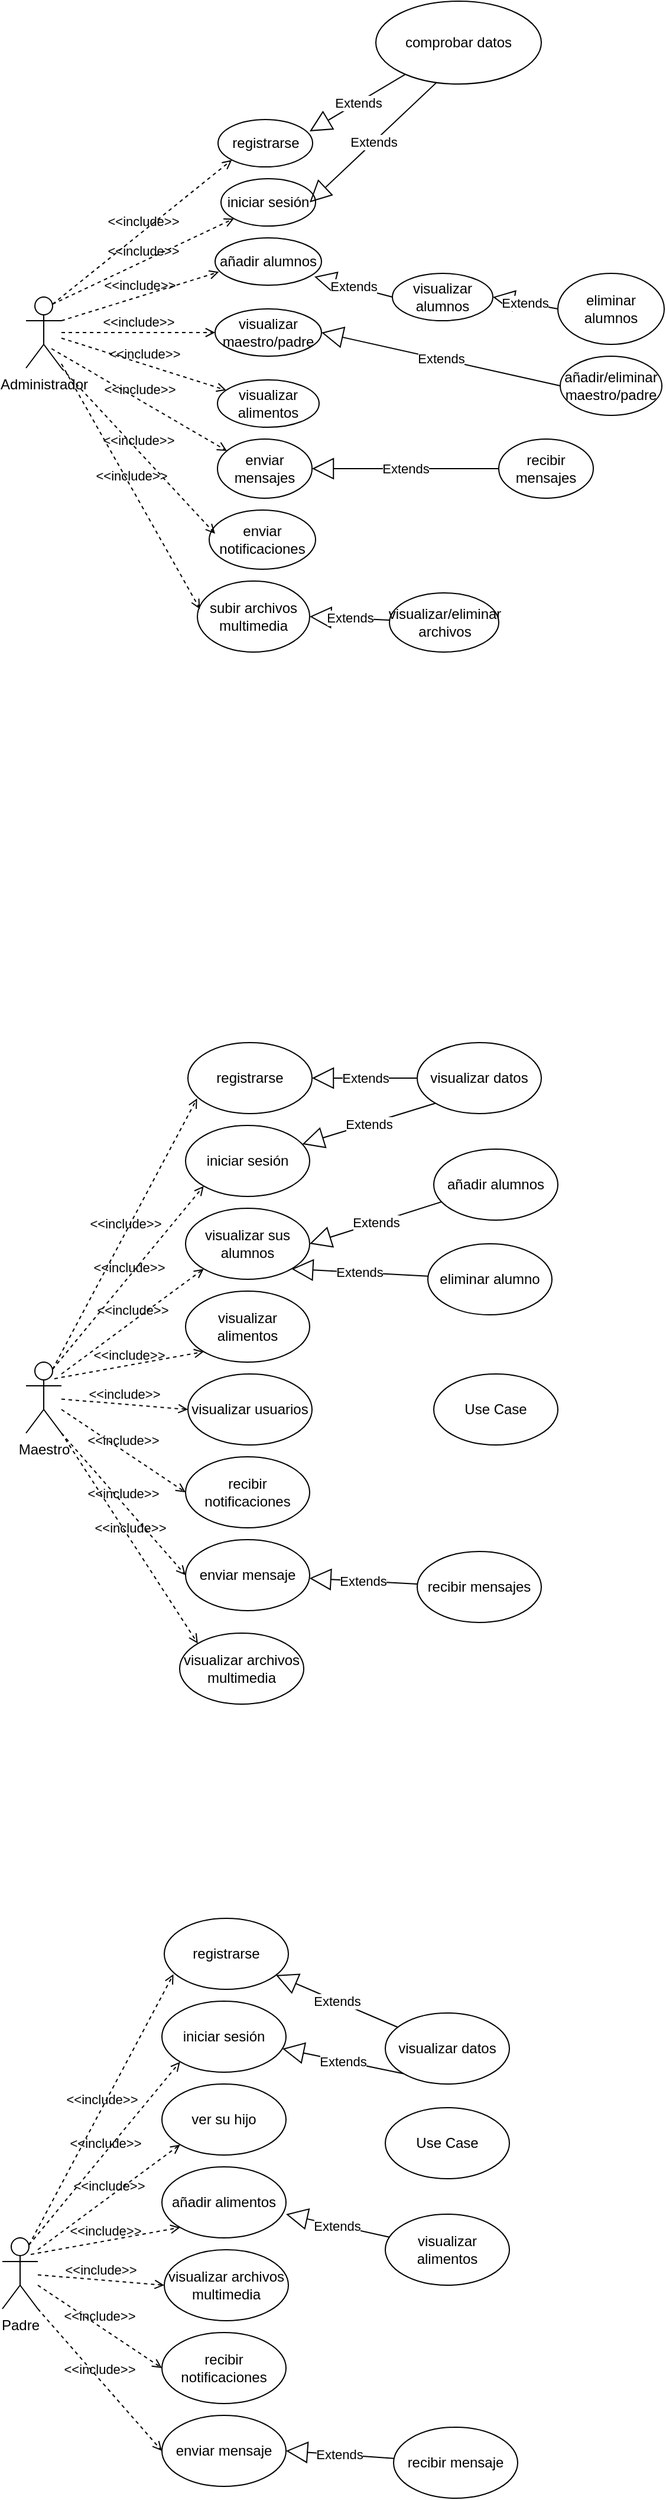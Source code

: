 <mxfile version="14.7.0" type="github">
  <diagram id="Rd4Ij3cNA8xpCBLCCMMN" name="Page-1">
    <mxGraphModel dx="1038" dy="1717" grid="1" gridSize="10" guides="1" tooltips="1" connect="1" arrows="1" fold="1" page="1" pageScale="1" pageWidth="827" pageHeight="1169" math="0" shadow="0">
      <root>
        <mxCell id="0" />
        <mxCell id="1" parent="0" />
        <mxCell id="-ip3mRISZE-mA6Em4dH5-1" value="Administrador" style="shape=umlActor;verticalLabelPosition=bottom;verticalAlign=top;html=1;" parent="1" vertex="1">
          <mxGeometry x="90" y="40" width="30" height="60" as="geometry" />
        </mxCell>
        <mxCell id="-ip3mRISZE-mA6Em4dH5-3" value="Maestro&lt;br&gt;" style="shape=umlActor;verticalLabelPosition=bottom;verticalAlign=top;html=1;" parent="1" vertex="1">
          <mxGeometry x="90" y="940" width="30" height="60" as="geometry" />
        </mxCell>
        <mxCell id="-ip3mRISZE-mA6Em4dH5-10" value="registrarse" style="ellipse;whiteSpace=wrap;html=1;" parent="1" vertex="1">
          <mxGeometry x="252.5" y="-110" width="80" height="40" as="geometry" />
        </mxCell>
        <mxCell id="-ip3mRISZE-mA6Em4dH5-11" value="iniciar sesión" style="ellipse;whiteSpace=wrap;html=1;" parent="1" vertex="1">
          <mxGeometry x="255" y="-60" width="80" height="40" as="geometry" />
        </mxCell>
        <mxCell id="-ip3mRISZE-mA6Em4dH5-12" value="añadir alumnos" style="ellipse;whiteSpace=wrap;html=1;" parent="1" vertex="1">
          <mxGeometry x="250" y="-10" width="90" height="40" as="geometry" />
        </mxCell>
        <mxCell id="-ip3mRISZE-mA6Em4dH5-13" value="visualizar maestro/padre" style="ellipse;whiteSpace=wrap;html=1;" parent="1" vertex="1">
          <mxGeometry x="250" y="50" width="90" height="40" as="geometry" />
        </mxCell>
        <mxCell id="-ip3mRISZE-mA6Em4dH5-14" value="visualizar alumnos" style="ellipse;whiteSpace=wrap;html=1;" parent="1" vertex="1">
          <mxGeometry x="400" y="20" width="85" height="40" as="geometry" />
        </mxCell>
        <mxCell id="-ip3mRISZE-mA6Em4dH5-17" value="visualizar alimentos" style="ellipse;whiteSpace=wrap;html=1;" parent="1" vertex="1">
          <mxGeometry x="252" y="110" width="86" height="40" as="geometry" />
        </mxCell>
        <mxCell id="-ip3mRISZE-mA6Em4dH5-18" value="enviar mensajes" style="ellipse;whiteSpace=wrap;html=1;" parent="1" vertex="1">
          <mxGeometry x="252" y="160" width="80" height="50" as="geometry" />
        </mxCell>
        <mxCell id="-ip3mRISZE-mA6Em4dH5-19" value="enviar notificaciones" style="ellipse;whiteSpace=wrap;html=1;" parent="1" vertex="1">
          <mxGeometry x="245" y="220" width="90" height="50" as="geometry" />
        </mxCell>
        <mxCell id="-ip3mRISZE-mA6Em4dH5-21" value="Extends" style="endArrow=block;endSize=16;endFill=0;html=1;entryX=1;entryY=0.5;entryDx=0;entryDy=0;exitX=0;exitY=0.5;exitDx=0;exitDy=0;" parent="1" source="-ip3mRISZE-mA6Em4dH5-22" target="-ip3mRISZE-mA6Em4dH5-14" edge="1">
          <mxGeometry width="160" relative="1" as="geometry">
            <mxPoint x="410" y="140" as="sourcePoint" />
            <mxPoint x="450" y="110" as="targetPoint" />
          </mxGeometry>
        </mxCell>
        <mxCell id="-ip3mRISZE-mA6Em4dH5-22" value="eliminar alumnos" style="ellipse;whiteSpace=wrap;html=1;" parent="1" vertex="1">
          <mxGeometry x="540" y="20" width="90" height="60" as="geometry" />
        </mxCell>
        <mxCell id="-ip3mRISZE-mA6Em4dH5-24" value="añadir/eliminar maestro/padre" style="ellipse;whiteSpace=wrap;html=1;" parent="1" vertex="1">
          <mxGeometry x="542" y="90" width="86" height="50" as="geometry" />
        </mxCell>
        <mxCell id="-ip3mRISZE-mA6Em4dH5-26" value="Extends" style="endArrow=block;endSize=16;endFill=0;html=1;entryX=1;entryY=0.5;entryDx=0;entryDy=0;exitX=0;exitY=0.5;exitDx=0;exitDy=0;" parent="1" source="-ip3mRISZE-mA6Em4dH5-24" target="-ip3mRISZE-mA6Em4dH5-13" edge="1">
          <mxGeometry width="160" relative="1" as="geometry">
            <mxPoint x="410" y="90" as="sourcePoint" />
            <mxPoint x="460" y="50" as="targetPoint" />
          </mxGeometry>
        </mxCell>
        <mxCell id="-ip3mRISZE-mA6Em4dH5-28" value="comprobar datos" style="ellipse;whiteSpace=wrap;html=1;" parent="1" vertex="1">
          <mxGeometry x="386" y="-210" width="140" height="70" as="geometry" />
        </mxCell>
        <mxCell id="-ip3mRISZE-mA6Em4dH5-30" value="Extends" style="endArrow=block;endSize=16;endFill=0;html=1;" parent="1" source="-ip3mRISZE-mA6Em4dH5-28" edge="1">
          <mxGeometry width="160" relative="1" as="geometry">
            <mxPoint x="190" y="-160" as="sourcePoint" />
            <mxPoint x="330" y="-100" as="targetPoint" />
          </mxGeometry>
        </mxCell>
        <mxCell id="-ip3mRISZE-mA6Em4dH5-31" value="Extends" style="endArrow=block;endSize=16;endFill=0;html=1;exitX=0.366;exitY=0.983;exitDx=0;exitDy=0;exitPerimeter=0;" parent="1" source="-ip3mRISZE-mA6Em4dH5-28" edge="1">
          <mxGeometry width="160" relative="1" as="geometry">
            <mxPoint x="420.977" y="-138.2" as="sourcePoint" />
            <mxPoint x="330" y="-40" as="targetPoint" />
          </mxGeometry>
        </mxCell>
        <mxCell id="-ip3mRISZE-mA6Em4dH5-35" value="Extends" style="endArrow=block;endSize=16;endFill=0;html=1;entryX=0.933;entryY=0.82;entryDx=0;entryDy=0;exitX=0;exitY=0.5;exitDx=0;exitDy=0;entryPerimeter=0;" parent="1" source="-ip3mRISZE-mA6Em4dH5-14" target="-ip3mRISZE-mA6Em4dH5-12" edge="1">
          <mxGeometry width="160" relative="1" as="geometry">
            <mxPoint x="550" y="60" as="sourcePoint" />
            <mxPoint x="475" y="50" as="targetPoint" />
          </mxGeometry>
        </mxCell>
        <mxCell id="-ip3mRISZE-mA6Em4dH5-41" value="subir archivos multimedia" style="ellipse;whiteSpace=wrap;html=1;" parent="1" vertex="1">
          <mxGeometry x="235" y="280" width="95" height="60" as="geometry" />
        </mxCell>
        <mxCell id="-ip3mRISZE-mA6Em4dH5-44" value="visualizar/eliminar archivos" style="ellipse;whiteSpace=wrap;html=1;" parent="1" vertex="1">
          <mxGeometry x="397.5" y="290" width="92.5" height="50" as="geometry" />
        </mxCell>
        <mxCell id="-ip3mRISZE-mA6Em4dH5-45" value="Extends" style="endArrow=block;endSize=16;endFill=0;html=1;entryX=1;entryY=0.5;entryDx=0;entryDy=0;" parent="1" source="-ip3mRISZE-mA6Em4dH5-44" target="-ip3mRISZE-mA6Em4dH5-41" edge="1">
          <mxGeometry width="160" relative="1" as="geometry">
            <mxPoint x="552" y="125" as="sourcePoint" />
            <mxPoint x="350" y="80" as="targetPoint" />
          </mxGeometry>
        </mxCell>
        <mxCell id="Giucm0nm3MPma1HTVCax-2" value="&amp;lt;&amp;lt;include&amp;gt;&amp;gt;" style="html=1;verticalAlign=bottom;labelBackgroundColor=none;endArrow=open;endFill=0;dashed=1;entryX=0.023;entryY=0.393;entryDx=0;entryDy=0;entryPerimeter=0;" edge="1" parent="1" source="-ip3mRISZE-mA6Em4dH5-1" target="-ip3mRISZE-mA6Em4dH5-41">
          <mxGeometry width="160" relative="1" as="geometry">
            <mxPoint x="92.5" y="190" as="sourcePoint" />
            <mxPoint x="252.5" y="190" as="targetPoint" />
          </mxGeometry>
        </mxCell>
        <mxCell id="Giucm0nm3MPma1HTVCax-3" value="&amp;lt;&amp;lt;include&amp;gt;&amp;gt;" style="html=1;verticalAlign=bottom;labelBackgroundColor=none;endArrow=open;endFill=0;dashed=1;exitX=1;exitY=1;exitDx=0;exitDy=0;exitPerimeter=0;" edge="1" parent="1" source="-ip3mRISZE-mA6Em4dH5-1">
          <mxGeometry width="160" relative="1" as="geometry">
            <mxPoint x="130" y="107.692" as="sourcePoint" />
            <mxPoint x="250" y="240" as="targetPoint" />
          </mxGeometry>
        </mxCell>
        <mxCell id="Giucm0nm3MPma1HTVCax-4" value="&amp;lt;&amp;lt;include&amp;gt;&amp;gt;" style="html=1;verticalAlign=bottom;labelBackgroundColor=none;endArrow=open;endFill=0;dashed=1;exitX=0.72;exitY=0.727;exitDx=0;exitDy=0;exitPerimeter=0;" edge="1" parent="1" source="-ip3mRISZE-mA6Em4dH5-1">
          <mxGeometry width="160" relative="1" as="geometry">
            <mxPoint x="140" y="117.692" as="sourcePoint" />
            <mxPoint x="260" y="170" as="targetPoint" />
          </mxGeometry>
        </mxCell>
        <mxCell id="Giucm0nm3MPma1HTVCax-5" value="&amp;lt;&amp;lt;include&amp;gt;&amp;gt;" style="html=1;verticalAlign=bottom;labelBackgroundColor=none;endArrow=open;endFill=0;dashed=1;" edge="1" parent="1" source="-ip3mRISZE-mA6Em4dH5-1" target="-ip3mRISZE-mA6Em4dH5-17">
          <mxGeometry width="160" relative="1" as="geometry">
            <mxPoint x="150" y="127.692" as="sourcePoint" />
            <mxPoint x="265" y="340" as="targetPoint" />
          </mxGeometry>
        </mxCell>
        <mxCell id="Giucm0nm3MPma1HTVCax-6" value="&amp;lt;&amp;lt;include&amp;gt;&amp;gt;" style="html=1;verticalAlign=bottom;labelBackgroundColor=none;endArrow=open;endFill=0;dashed=1;" edge="1" parent="1" source="-ip3mRISZE-mA6Em4dH5-1" target="-ip3mRISZE-mA6Em4dH5-13">
          <mxGeometry width="160" relative="1" as="geometry">
            <mxPoint x="160" y="137.692" as="sourcePoint" />
            <mxPoint x="275" y="350" as="targetPoint" />
          </mxGeometry>
        </mxCell>
        <mxCell id="Giucm0nm3MPma1HTVCax-7" value="&amp;lt;&amp;lt;include&amp;gt;&amp;gt;" style="html=1;verticalAlign=bottom;labelBackgroundColor=none;endArrow=open;endFill=0;dashed=1;entryX=0.036;entryY=0.72;entryDx=0;entryDy=0;exitX=1;exitY=0.333;exitDx=0;exitDy=0;exitPerimeter=0;entryPerimeter=0;" edge="1" parent="1" source="-ip3mRISZE-mA6Em4dH5-1" target="-ip3mRISZE-mA6Em4dH5-12">
          <mxGeometry width="160" relative="1" as="geometry">
            <mxPoint x="170" y="147.692" as="sourcePoint" />
            <mxPoint x="285" y="360" as="targetPoint" />
          </mxGeometry>
        </mxCell>
        <mxCell id="Giucm0nm3MPma1HTVCax-8" value="&amp;lt;&amp;lt;include&amp;gt;&amp;gt;" style="html=1;verticalAlign=bottom;labelBackgroundColor=none;endArrow=open;endFill=0;dashed=1;entryX=0;entryY=1;entryDx=0;entryDy=0;exitX=0.75;exitY=0.1;exitDx=0;exitDy=0;exitPerimeter=0;" edge="1" parent="1" source="-ip3mRISZE-mA6Em4dH5-1" target="-ip3mRISZE-mA6Em4dH5-10">
          <mxGeometry width="160" relative="1" as="geometry">
            <mxPoint x="180" y="157.692" as="sourcePoint" />
            <mxPoint x="240" y="-90" as="targetPoint" />
          </mxGeometry>
        </mxCell>
        <mxCell id="Giucm0nm3MPma1HTVCax-10" value="Extends" style="endArrow=block;endSize=16;endFill=0;html=1;entryX=1;entryY=0.5;entryDx=0;entryDy=0;" edge="1" parent="1" source="Giucm0nm3MPma1HTVCax-11" target="-ip3mRISZE-mA6Em4dH5-18">
          <mxGeometry width="160" relative="1" as="geometry">
            <mxPoint x="552" y="125" as="sourcePoint" />
            <mxPoint x="350" y="80" as="targetPoint" />
          </mxGeometry>
        </mxCell>
        <mxCell id="Giucm0nm3MPma1HTVCax-11" value="recibir mensajes" style="ellipse;whiteSpace=wrap;html=1;" vertex="1" parent="1">
          <mxGeometry x="490" y="160" width="80" height="50" as="geometry" />
        </mxCell>
        <mxCell id="Giucm0nm3MPma1HTVCax-12" value="visualizar sus alumnos" style="ellipse;whiteSpace=wrap;html=1;" vertex="1" parent="1">
          <mxGeometry x="225" y="810" width="105" height="60" as="geometry" />
        </mxCell>
        <mxCell id="Giucm0nm3MPma1HTVCax-13" value="iniciar sesión" style="ellipse;whiteSpace=wrap;html=1;" vertex="1" parent="1">
          <mxGeometry x="225" y="740" width="105" height="60" as="geometry" />
        </mxCell>
        <mxCell id="Giucm0nm3MPma1HTVCax-14" value="registrarse" style="ellipse;whiteSpace=wrap;html=1;" vertex="1" parent="1">
          <mxGeometry x="227" y="670" width="105" height="60" as="geometry" />
        </mxCell>
        <mxCell id="Giucm0nm3MPma1HTVCax-15" value="visualizar alimentos" style="ellipse;whiteSpace=wrap;html=1;" vertex="1" parent="1">
          <mxGeometry x="225" y="880" width="105" height="60" as="geometry" />
        </mxCell>
        <mxCell id="Giucm0nm3MPma1HTVCax-16" value="visualizar usuarios" style="ellipse;whiteSpace=wrap;html=1;" vertex="1" parent="1">
          <mxGeometry x="227" y="950" width="105" height="60" as="geometry" />
        </mxCell>
        <mxCell id="Giucm0nm3MPma1HTVCax-17" value="recibir notificaciones" style="ellipse;whiteSpace=wrap;html=1;" vertex="1" parent="1">
          <mxGeometry x="225" y="1020" width="105" height="60" as="geometry" />
        </mxCell>
        <mxCell id="Giucm0nm3MPma1HTVCax-18" value="enviar mensaje" style="ellipse;whiteSpace=wrap;html=1;" vertex="1" parent="1">
          <mxGeometry x="225" y="1090" width="105" height="60" as="geometry" />
        </mxCell>
        <mxCell id="Giucm0nm3MPma1HTVCax-19" value="visualizar datos" style="ellipse;whiteSpace=wrap;html=1;" vertex="1" parent="1">
          <mxGeometry x="421" y="670" width="105" height="60" as="geometry" />
        </mxCell>
        <mxCell id="Giucm0nm3MPma1HTVCax-20" value="añadir alumnos" style="ellipse;whiteSpace=wrap;html=1;" vertex="1" parent="1">
          <mxGeometry x="435" y="760" width="105" height="60" as="geometry" />
        </mxCell>
        <mxCell id="Giucm0nm3MPma1HTVCax-22" value="visualizar archivos multimedia" style="ellipse;whiteSpace=wrap;html=1;" vertex="1" parent="1">
          <mxGeometry x="220" y="1169" width="105" height="60" as="geometry" />
        </mxCell>
        <mxCell id="Giucm0nm3MPma1HTVCax-23" value="recibir mensajes" style="ellipse;whiteSpace=wrap;html=1;" vertex="1" parent="1">
          <mxGeometry x="421" y="1100" width="105" height="60" as="geometry" />
        </mxCell>
        <mxCell id="Giucm0nm3MPma1HTVCax-24" value="eliminar alumno" style="ellipse;whiteSpace=wrap;html=1;" vertex="1" parent="1">
          <mxGeometry x="430" y="840" width="105" height="60" as="geometry" />
        </mxCell>
        <mxCell id="Giucm0nm3MPma1HTVCax-25" value="Use Case" style="ellipse;whiteSpace=wrap;html=1;" vertex="1" parent="1">
          <mxGeometry x="435" y="950" width="105" height="60" as="geometry" />
        </mxCell>
        <mxCell id="Giucm0nm3MPma1HTVCax-26" value="Extends" style="endArrow=block;endSize=16;endFill=0;html=1;" edge="1" parent="1" source="Giucm0nm3MPma1HTVCax-19" target="Giucm0nm3MPma1HTVCax-14">
          <mxGeometry width="160" relative="1" as="geometry">
            <mxPoint x="489.824" y="682.96" as="sourcePoint" />
            <mxPoint x="422.17" y="680" as="targetPoint" />
          </mxGeometry>
        </mxCell>
        <mxCell id="Giucm0nm3MPma1HTVCax-27" value="&amp;lt;&amp;lt;include&amp;gt;&amp;gt;" style="html=1;verticalAlign=bottom;labelBackgroundColor=none;endArrow=open;endFill=0;dashed=1;entryX=0.074;entryY=0.787;entryDx=0;entryDy=0;exitX=0.75;exitY=0.1;exitDx=0;exitDy=0;exitPerimeter=0;entryPerimeter=0;" edge="1" parent="1" source="-ip3mRISZE-mA6Em4dH5-3" target="Giucm0nm3MPma1HTVCax-14">
          <mxGeometry width="160" relative="1" as="geometry">
            <mxPoint x="120" y="478.002" as="sourcePoint" />
            <mxPoint x="235" y="690.31" as="targetPoint" />
          </mxGeometry>
        </mxCell>
        <mxCell id="Giucm0nm3MPma1HTVCax-28" value="&amp;lt;&amp;lt;include&amp;gt;&amp;gt;" style="html=1;verticalAlign=bottom;labelBackgroundColor=none;endArrow=open;endFill=0;dashed=1;entryX=0;entryY=1;entryDx=0;entryDy=0;exitX=0.8;exitY=0.233;exitDx=0;exitDy=0;exitPerimeter=0;" edge="1" parent="1" source="-ip3mRISZE-mA6Em4dH5-3" target="Giucm0nm3MPma1HTVCax-15">
          <mxGeometry width="160" relative="1" as="geometry">
            <mxPoint x="122.5" y="956" as="sourcePoint" />
            <mxPoint x="244.77" y="727.22" as="targetPoint" />
          </mxGeometry>
        </mxCell>
        <mxCell id="Giucm0nm3MPma1HTVCax-29" value="&amp;lt;&amp;lt;include&amp;gt;&amp;gt;" style="html=1;verticalAlign=bottom;labelBackgroundColor=none;endArrow=open;endFill=0;dashed=1;entryX=0;entryY=0.5;entryDx=0;entryDy=0;" edge="1" parent="1" source="-ip3mRISZE-mA6Em4dH5-3" target="Giucm0nm3MPma1HTVCax-16">
          <mxGeometry width="160" relative="1" as="geometry">
            <mxPoint x="132.5" y="966" as="sourcePoint" />
            <mxPoint x="240" y="970" as="targetPoint" />
          </mxGeometry>
        </mxCell>
        <mxCell id="Giucm0nm3MPma1HTVCax-30" value="&amp;lt;&amp;lt;include&amp;gt;&amp;gt;" style="html=1;verticalAlign=bottom;labelBackgroundColor=none;endArrow=open;endFill=0;dashed=1;entryX=0;entryY=0.5;entryDx=0;entryDy=0;" edge="1" parent="1" source="-ip3mRISZE-mA6Em4dH5-3" target="Giucm0nm3MPma1HTVCax-17">
          <mxGeometry width="160" relative="1" as="geometry">
            <mxPoint x="142.5" y="976" as="sourcePoint" />
            <mxPoint x="264.77" y="747.22" as="targetPoint" />
          </mxGeometry>
        </mxCell>
        <mxCell id="Giucm0nm3MPma1HTVCax-31" value="&amp;lt;&amp;lt;include&amp;gt;&amp;gt;" style="html=1;verticalAlign=bottom;labelBackgroundColor=none;endArrow=open;endFill=0;dashed=1;entryX=0;entryY=0.5;entryDx=0;entryDy=0;exitX=1;exitY=1;exitDx=0;exitDy=0;exitPerimeter=0;" edge="1" parent="1" source="-ip3mRISZE-mA6Em4dH5-3" target="Giucm0nm3MPma1HTVCax-18">
          <mxGeometry width="160" relative="1" as="geometry">
            <mxPoint x="152.5" y="986" as="sourcePoint" />
            <mxPoint x="274.77" y="757.22" as="targetPoint" />
          </mxGeometry>
        </mxCell>
        <mxCell id="Giucm0nm3MPma1HTVCax-32" value="&amp;lt;&amp;lt;include&amp;gt;&amp;gt;" style="html=1;verticalAlign=bottom;labelBackgroundColor=none;endArrow=open;endFill=0;dashed=1;entryX=0;entryY=1;entryDx=0;entryDy=0;exitX=0.75;exitY=0.1;exitDx=0;exitDy=0;exitPerimeter=0;" edge="1" parent="1" source="-ip3mRISZE-mA6Em4dH5-3" target="Giucm0nm3MPma1HTVCax-13">
          <mxGeometry width="160" relative="1" as="geometry">
            <mxPoint x="162.5" y="996" as="sourcePoint" />
            <mxPoint x="284.77" y="767.22" as="targetPoint" />
          </mxGeometry>
        </mxCell>
        <mxCell id="Giucm0nm3MPma1HTVCax-33" value="&amp;lt;&amp;lt;include&amp;gt;&amp;gt;" style="html=1;verticalAlign=bottom;labelBackgroundColor=none;endArrow=open;endFill=0;dashed=1;exitX=0.75;exitY=0.1;exitDx=0;exitDy=0;exitPerimeter=0;" edge="1" parent="1" source="-ip3mRISZE-mA6Em4dH5-1" target="-ip3mRISZE-mA6Em4dH5-11">
          <mxGeometry width="160" relative="1" as="geometry">
            <mxPoint x="130" y="66.258" as="sourcePoint" />
            <mxPoint x="274.216" y="-65.858" as="targetPoint" />
          </mxGeometry>
        </mxCell>
        <mxCell id="Giucm0nm3MPma1HTVCax-34" value="Extends" style="endArrow=block;endSize=16;endFill=0;html=1;exitX=0;exitY=1;exitDx=0;exitDy=0;" edge="1" parent="1" source="Giucm0nm3MPma1HTVCax-19" target="Giucm0nm3MPma1HTVCax-13">
          <mxGeometry width="160" relative="1" as="geometry">
            <mxPoint x="434.57" y="771.947" as="sourcePoint" />
            <mxPoint x="331.527" y="727.979" as="targetPoint" />
          </mxGeometry>
        </mxCell>
        <mxCell id="Giucm0nm3MPma1HTVCax-35" value="&amp;lt;&amp;lt;include&amp;gt;&amp;gt;" style="html=1;verticalAlign=bottom;labelBackgroundColor=none;endArrow=open;endFill=0;dashed=1;entryX=0;entryY=1;entryDx=0;entryDy=0;" edge="1" parent="1" target="Giucm0nm3MPma1HTVCax-12">
          <mxGeometry width="160" relative="1" as="geometry">
            <mxPoint x="120" y="950" as="sourcePoint" />
            <mxPoint x="250.555" y="941.314" as="targetPoint" />
          </mxGeometry>
        </mxCell>
        <mxCell id="Giucm0nm3MPma1HTVCax-37" value="Padre" style="shape=umlActor;verticalLabelPosition=bottom;verticalAlign=top;html=1;" vertex="1" parent="1">
          <mxGeometry x="70" y="1680" width="30" height="60" as="geometry" />
        </mxCell>
        <mxCell id="Giucm0nm3MPma1HTVCax-38" value="ver su hijo" style="ellipse;whiteSpace=wrap;html=1;" vertex="1" parent="1">
          <mxGeometry x="205" y="1550" width="105" height="60" as="geometry" />
        </mxCell>
        <mxCell id="Giucm0nm3MPma1HTVCax-39" value="iniciar sesión" style="ellipse;whiteSpace=wrap;html=1;" vertex="1" parent="1">
          <mxGeometry x="205" y="1480" width="105" height="60" as="geometry" />
        </mxCell>
        <mxCell id="Giucm0nm3MPma1HTVCax-40" value="registrarse" style="ellipse;whiteSpace=wrap;html=1;" vertex="1" parent="1">
          <mxGeometry x="207" y="1410" width="105" height="60" as="geometry" />
        </mxCell>
        <mxCell id="Giucm0nm3MPma1HTVCax-41" value="añadir alimentos" style="ellipse;whiteSpace=wrap;html=1;" vertex="1" parent="1">
          <mxGeometry x="205" y="1620" width="105" height="60" as="geometry" />
        </mxCell>
        <mxCell id="Giucm0nm3MPma1HTVCax-42" value="visualizar archivos multimedia" style="ellipse;whiteSpace=wrap;html=1;" vertex="1" parent="1">
          <mxGeometry x="207" y="1690" width="105" height="60" as="geometry" />
        </mxCell>
        <mxCell id="Giucm0nm3MPma1HTVCax-43" value="recibir notificaciones" style="ellipse;whiteSpace=wrap;html=1;" vertex="1" parent="1">
          <mxGeometry x="205" y="1760" width="105" height="60" as="geometry" />
        </mxCell>
        <mxCell id="Giucm0nm3MPma1HTVCax-44" value="enviar mensaje" style="ellipse;whiteSpace=wrap;html=1;" vertex="1" parent="1">
          <mxGeometry x="205" y="1830" width="105" height="60" as="geometry" />
        </mxCell>
        <mxCell id="Giucm0nm3MPma1HTVCax-45" value="visualizar datos" style="ellipse;whiteSpace=wrap;html=1;" vertex="1" parent="1">
          <mxGeometry x="394" y="1490" width="105" height="60" as="geometry" />
        </mxCell>
        <mxCell id="Giucm0nm3MPma1HTVCax-46" value="Use Case" style="ellipse;whiteSpace=wrap;html=1;" vertex="1" parent="1">
          <mxGeometry x="394" y="1570" width="105" height="60" as="geometry" />
        </mxCell>
        <mxCell id="Giucm0nm3MPma1HTVCax-47" value="visualizar alimentos" style="ellipse;whiteSpace=wrap;html=1;" vertex="1" parent="1">
          <mxGeometry x="394" y="1660" width="105" height="60" as="geometry" />
        </mxCell>
        <mxCell id="Giucm0nm3MPma1HTVCax-49" value="recibir mensaje" style="ellipse;whiteSpace=wrap;html=1;" vertex="1" parent="1">
          <mxGeometry x="401" y="1840" width="105" height="60" as="geometry" />
        </mxCell>
        <mxCell id="Giucm0nm3MPma1HTVCax-52" value="Extends" style="endArrow=block;endSize=16;endFill=0;html=1;" edge="1" parent="1" source="Giucm0nm3MPma1HTVCax-45" target="Giucm0nm3MPma1HTVCax-40">
          <mxGeometry width="160" relative="1" as="geometry">
            <mxPoint x="469.824" y="1422.96" as="sourcePoint" />
            <mxPoint x="402.17" y="1420" as="targetPoint" />
          </mxGeometry>
        </mxCell>
        <mxCell id="Giucm0nm3MPma1HTVCax-53" value="&amp;lt;&amp;lt;include&amp;gt;&amp;gt;" style="html=1;verticalAlign=bottom;labelBackgroundColor=none;endArrow=open;endFill=0;dashed=1;entryX=0.074;entryY=0.787;entryDx=0;entryDy=0;exitX=0.75;exitY=0.1;exitDx=0;exitDy=0;exitPerimeter=0;entryPerimeter=0;" edge="1" parent="1" source="Giucm0nm3MPma1HTVCax-37" target="Giucm0nm3MPma1HTVCax-40">
          <mxGeometry width="160" relative="1" as="geometry">
            <mxPoint x="100" y="1218.002" as="sourcePoint" />
            <mxPoint x="215" y="1430.31" as="targetPoint" />
          </mxGeometry>
        </mxCell>
        <mxCell id="Giucm0nm3MPma1HTVCax-54" value="&amp;lt;&amp;lt;include&amp;gt;&amp;gt;" style="html=1;verticalAlign=bottom;labelBackgroundColor=none;endArrow=open;endFill=0;dashed=1;entryX=0;entryY=1;entryDx=0;entryDy=0;exitX=0.8;exitY=0.233;exitDx=0;exitDy=0;exitPerimeter=0;" edge="1" parent="1" source="Giucm0nm3MPma1HTVCax-37" target="Giucm0nm3MPma1HTVCax-41">
          <mxGeometry width="160" relative="1" as="geometry">
            <mxPoint x="102.5" y="1696" as="sourcePoint" />
            <mxPoint x="224.77" y="1467.22" as="targetPoint" />
          </mxGeometry>
        </mxCell>
        <mxCell id="Giucm0nm3MPma1HTVCax-55" value="&amp;lt;&amp;lt;include&amp;gt;&amp;gt;" style="html=1;verticalAlign=bottom;labelBackgroundColor=none;endArrow=open;endFill=0;dashed=1;entryX=0;entryY=0.5;entryDx=0;entryDy=0;" edge="1" parent="1" source="Giucm0nm3MPma1HTVCax-37" target="Giucm0nm3MPma1HTVCax-42">
          <mxGeometry width="160" relative="1" as="geometry">
            <mxPoint x="112.5" y="1706" as="sourcePoint" />
            <mxPoint x="220" y="1710" as="targetPoint" />
          </mxGeometry>
        </mxCell>
        <mxCell id="Giucm0nm3MPma1HTVCax-56" value="&amp;lt;&amp;lt;include&amp;gt;&amp;gt;" style="html=1;verticalAlign=bottom;labelBackgroundColor=none;endArrow=open;endFill=0;dashed=1;entryX=0;entryY=0.5;entryDx=0;entryDy=0;" edge="1" parent="1" source="Giucm0nm3MPma1HTVCax-37" target="Giucm0nm3MPma1HTVCax-43">
          <mxGeometry width="160" relative="1" as="geometry">
            <mxPoint x="122.5" y="1716" as="sourcePoint" />
            <mxPoint x="244.77" y="1487.22" as="targetPoint" />
          </mxGeometry>
        </mxCell>
        <mxCell id="Giucm0nm3MPma1HTVCax-57" value="&amp;lt;&amp;lt;include&amp;gt;&amp;gt;" style="html=1;verticalAlign=bottom;labelBackgroundColor=none;endArrow=open;endFill=0;dashed=1;entryX=0;entryY=0.5;entryDx=0;entryDy=0;exitX=1;exitY=1;exitDx=0;exitDy=0;exitPerimeter=0;" edge="1" parent="1" source="Giucm0nm3MPma1HTVCax-37" target="Giucm0nm3MPma1HTVCax-44">
          <mxGeometry width="160" relative="1" as="geometry">
            <mxPoint x="132.5" y="1726" as="sourcePoint" />
            <mxPoint x="254.77" y="1497.22" as="targetPoint" />
          </mxGeometry>
        </mxCell>
        <mxCell id="Giucm0nm3MPma1HTVCax-58" value="&amp;lt;&amp;lt;include&amp;gt;&amp;gt;" style="html=1;verticalAlign=bottom;labelBackgroundColor=none;endArrow=open;endFill=0;dashed=1;entryX=0;entryY=1;entryDx=0;entryDy=0;exitX=0.75;exitY=0.1;exitDx=0;exitDy=0;exitPerimeter=0;" edge="1" parent="1" source="Giucm0nm3MPma1HTVCax-37" target="Giucm0nm3MPma1HTVCax-39">
          <mxGeometry width="160" relative="1" as="geometry">
            <mxPoint x="142.5" y="1736" as="sourcePoint" />
            <mxPoint x="264.77" y="1507.22" as="targetPoint" />
          </mxGeometry>
        </mxCell>
        <mxCell id="Giucm0nm3MPma1HTVCax-59" value="Extends" style="endArrow=block;endSize=16;endFill=0;html=1;exitX=0;exitY=1;exitDx=0;exitDy=0;" edge="1" parent="1" source="Giucm0nm3MPma1HTVCax-45" target="Giucm0nm3MPma1HTVCax-39">
          <mxGeometry width="160" relative="1" as="geometry">
            <mxPoint x="414.57" y="1511.947" as="sourcePoint" />
            <mxPoint x="311.527" y="1467.979" as="targetPoint" />
          </mxGeometry>
        </mxCell>
        <mxCell id="Giucm0nm3MPma1HTVCax-60" value="&amp;lt;&amp;lt;include&amp;gt;&amp;gt;" style="html=1;verticalAlign=bottom;labelBackgroundColor=none;endArrow=open;endFill=0;dashed=1;entryX=0;entryY=1;entryDx=0;entryDy=0;" edge="1" parent="1" target="Giucm0nm3MPma1HTVCax-38">
          <mxGeometry width="160" relative="1" as="geometry">
            <mxPoint x="100" y="1690" as="sourcePoint" />
            <mxPoint x="230.555" y="1681.314" as="targetPoint" />
          </mxGeometry>
        </mxCell>
        <mxCell id="Giucm0nm3MPma1HTVCax-61" value="Extends" style="endArrow=block;endSize=16;endFill=0;html=1;entryX=1;entryY=0.667;entryDx=0;entryDy=0;entryPerimeter=0;" edge="1" parent="1" source="Giucm0nm3MPma1HTVCax-47" target="Giucm0nm3MPma1HTVCax-41">
          <mxGeometry width="160" relative="1" as="geometry">
            <mxPoint x="419.555" y="1551.314" as="sourcePoint" />
            <mxPoint x="300" y="1663" as="targetPoint" />
          </mxGeometry>
        </mxCell>
        <mxCell id="Giucm0nm3MPma1HTVCax-62" value="Extends" style="endArrow=block;endSize=16;endFill=0;html=1;" edge="1" parent="1" source="Giucm0nm3MPma1HTVCax-23" target="Giucm0nm3MPma1HTVCax-18">
          <mxGeometry width="160" relative="1" as="geometry">
            <mxPoint x="427.313" y="949.512" as="sourcePoint" />
            <mxPoint x="340" y="930.02" as="targetPoint" />
          </mxGeometry>
        </mxCell>
        <mxCell id="Giucm0nm3MPma1HTVCax-63" value="Extends" style="endArrow=block;endSize=16;endFill=0;html=1;entryX=1;entryY=0.5;entryDx=0;entryDy=0;" edge="1" parent="1" source="Giucm0nm3MPma1HTVCax-20" target="Giucm0nm3MPma1HTVCax-12">
          <mxGeometry width="160" relative="1" as="geometry">
            <mxPoint x="439.555" y="811.314" as="sourcePoint" />
            <mxPoint x="336.945" y="790.084" as="targetPoint" />
          </mxGeometry>
        </mxCell>
        <mxCell id="Giucm0nm3MPma1HTVCax-64" value="Extends" style="endArrow=block;endSize=16;endFill=0;html=1;entryX=1;entryY=1;entryDx=0;entryDy=0;" edge="1" parent="1" source="Giucm0nm3MPma1HTVCax-24" target="Giucm0nm3MPma1HTVCax-12">
          <mxGeometry width="160" relative="1" as="geometry">
            <mxPoint x="451.641" y="814.605" as="sourcePoint" />
            <mxPoint x="340" y="850" as="targetPoint" />
          </mxGeometry>
        </mxCell>
        <mxCell id="Giucm0nm3MPma1HTVCax-65" value="&amp;lt;&amp;lt;include&amp;gt;&amp;gt;" style="html=1;verticalAlign=bottom;labelBackgroundColor=none;endArrow=open;endFill=0;dashed=1;entryX=0;entryY=0;entryDx=0;entryDy=0;exitX=1;exitY=1;exitDx=0;exitDy=0;exitPerimeter=0;" edge="1" parent="1" source="-ip3mRISZE-mA6Em4dH5-3" target="Giucm0nm3MPma1HTVCax-22">
          <mxGeometry width="160" relative="1" as="geometry">
            <mxPoint x="130" y="1010" as="sourcePoint" />
            <mxPoint x="235" y="1130" as="targetPoint" />
          </mxGeometry>
        </mxCell>
        <mxCell id="Giucm0nm3MPma1HTVCax-66" value="Extends" style="endArrow=block;endSize=16;endFill=0;html=1;entryX=1;entryY=0.5;entryDx=0;entryDy=0;" edge="1" parent="1" source="Giucm0nm3MPma1HTVCax-49" target="Giucm0nm3MPma1HTVCax-44">
          <mxGeometry width="160" relative="1" as="geometry">
            <mxPoint x="407.313" y="1689.512" as="sourcePoint" />
            <mxPoint x="320" y="1670.02" as="targetPoint" />
          </mxGeometry>
        </mxCell>
      </root>
    </mxGraphModel>
  </diagram>
</mxfile>
